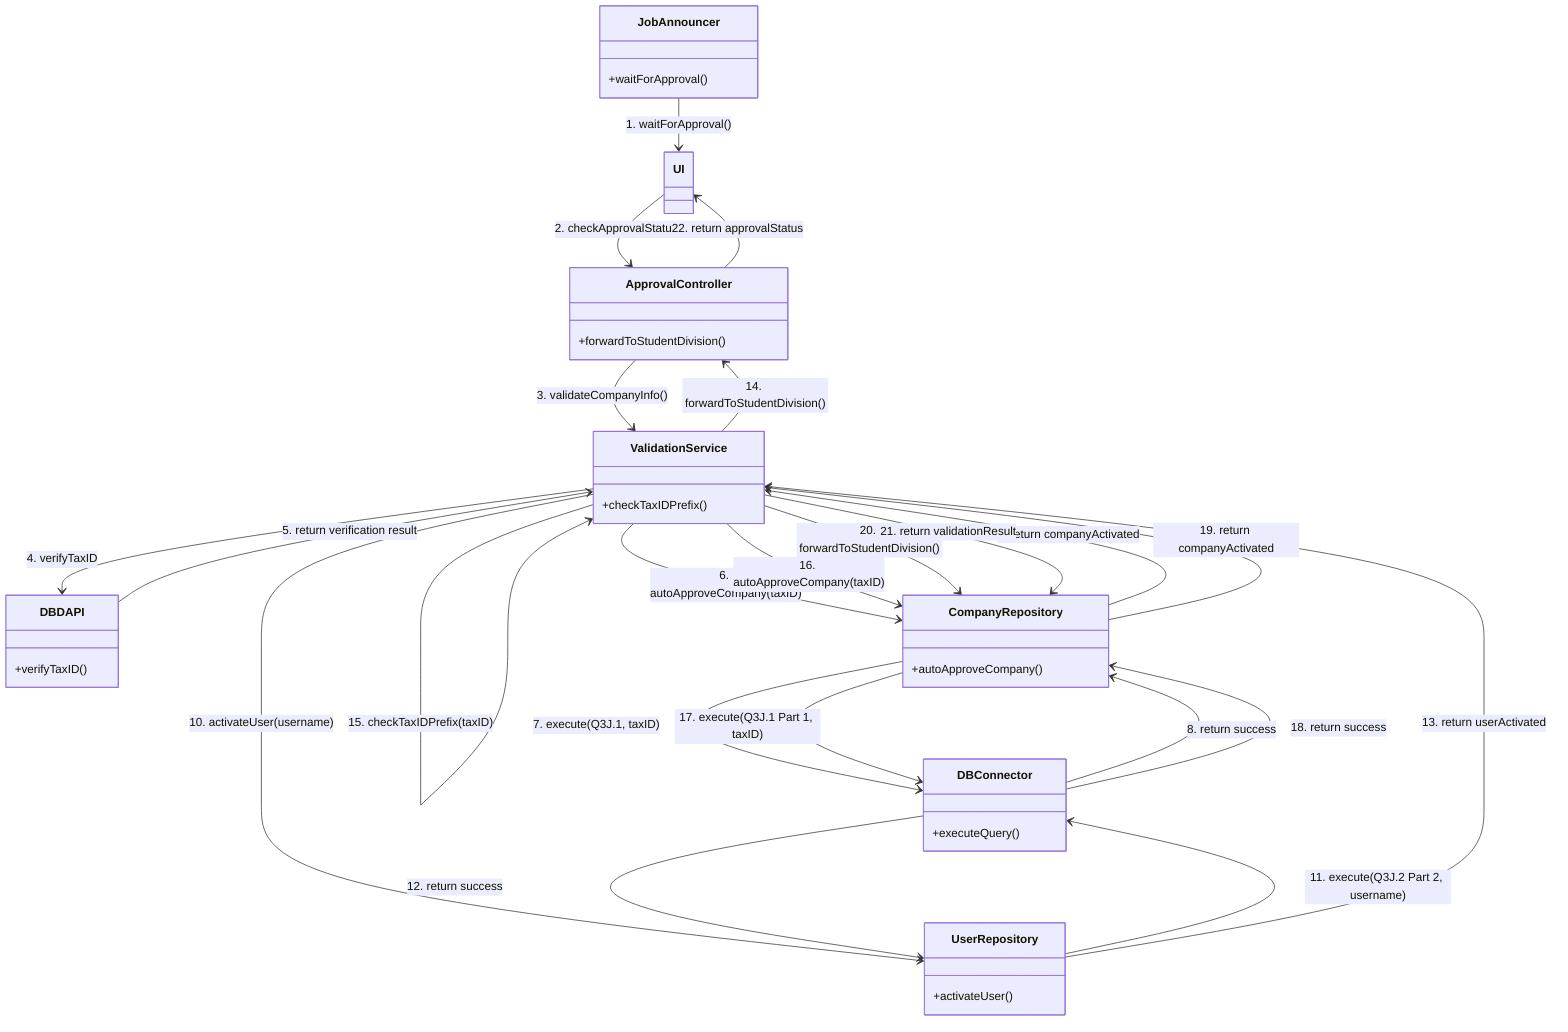 classDiagram
    JobAnnouncer --> UI: 1. waitForApproval()
    UI --> ApprovalController: 2. checkApprovalStatus()
    ApprovalController --> ValidationService: 3. validateCompanyInfo()
    ValidationService --> DBDAPI: 4. verifyTaxID
    DBDAPI --> ValidationService: 5. return verification result
    ValidationService --> CompanyRepository: 6. autoApproveCompany(taxID)
    CompanyRepository --> DBConnector: 7. execute(Q3J.1, taxID)
    DBConnector --> CompanyRepository: 8. return success
    CompanyRepository --> ValidationService: 9. return companyActivated
    ValidationService --> UserRepository: 10. activateUser(username)
    UserRepository --> DBConnector: 11. execute(Q3J.2 Part 2, username)
    DBConnector --> UserRepository: 12. return success
    UserRepository --> ValidationService: 13. return userActivated
    ValidationService --> ApprovalController: 14. forwardToStudentDivision()
    ValidationService --> ValidationService: 15. checkTaxIDPrefix(taxID)
    ValidationService --> CompanyRepository: 16. autoApproveCompany(taxID)
    CompanyRepository --> DBConnector: 17. execute(Q3J.1 Part 1, taxID)
    DBConnector --> CompanyRepository: 18. return success
    CompanyRepository --> ValidationService: 19. return companyActivated
    ValidationService --> CompanyRepository: 20. forwardToStudentDivision()
    ValidationService --> CompanyRepository: 21. return validationResult
    ApprovalController --> UI: 22. return approvalStatus

    class JobAnnouncer {
        +waitForApproval()
    }

    class UI {
    }

    class ApprovalController {
        +forwardToStudentDivision()
    }

    class ValidationService {
        +checkTaxIDPrefix()
    }

    class DBDAPI {
        +verifyTaxID()
    }

    class UserRepository{
        +activateUser()
    }

    class CompanyRepository {
        +autoApproveCompany()
    }

    class DBConnector {
        +executeQuery()
    }